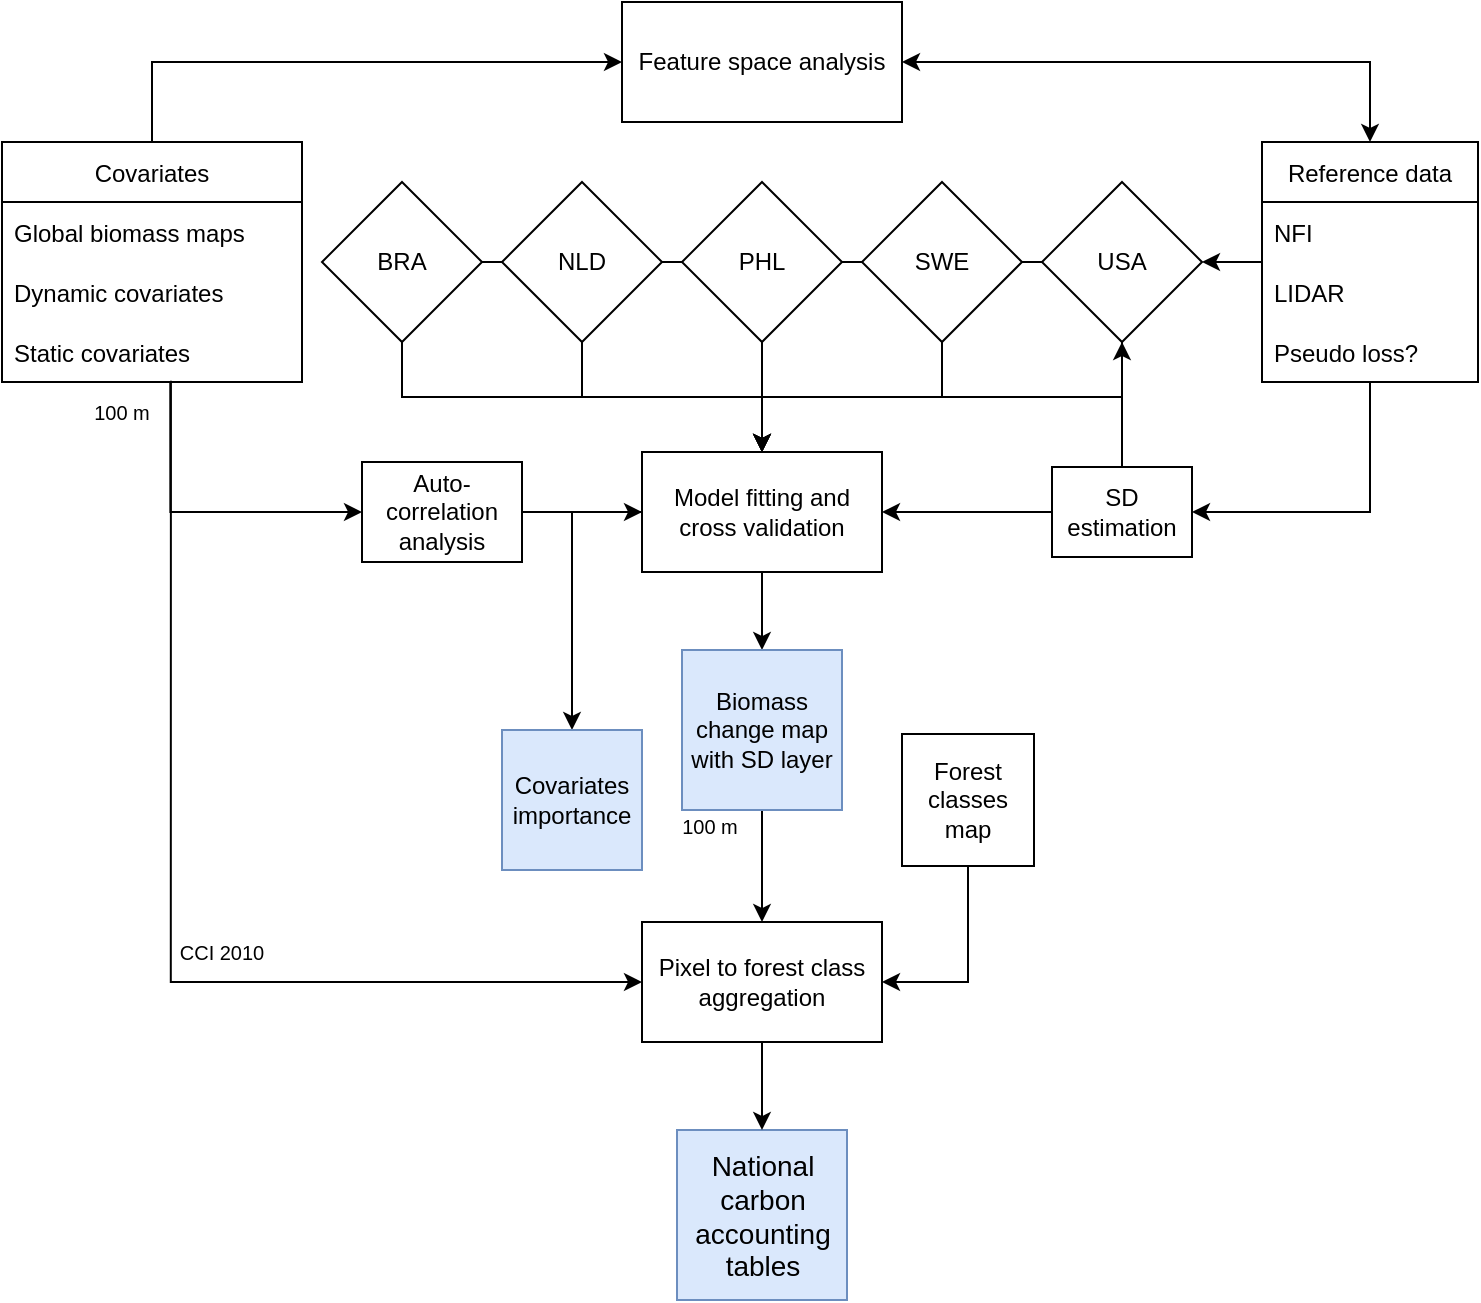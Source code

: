 <mxfile version="20.5.3" type="github">
  <diagram id="7FCCXjIass0c8LGfuhQM" name="Page-1">
    <mxGraphModel dx="1422" dy="792" grid="1" gridSize="10" guides="1" tooltips="1" connect="1" arrows="1" fold="1" page="1" pageScale="1" pageWidth="850" pageHeight="1100" math="0" shadow="0">
      <root>
        <mxCell id="0" />
        <mxCell id="1" parent="0" />
        <mxCell id="SapkT-yCN-9leXiu0YD5-1" style="edgeStyle=orthogonalEdgeStyle;rounded=0;orthogonalLoop=1;jettySize=auto;html=1;exitX=0.5;exitY=1;exitDx=0;exitDy=0;entryX=0.5;entryY=0;entryDx=0;entryDy=0;" parent="1" source="teEx1f5QK_VXIkJfzbQ1-2" target="teEx1f5QK_VXIkJfzbQ1-53" edge="1">
          <mxGeometry relative="1" as="geometry" />
        </mxCell>
        <mxCell id="SapkT-yCN-9leXiu0YD5-19" style="edgeStyle=orthogonalEdgeStyle;rounded=0;orthogonalLoop=1;jettySize=auto;html=1;exitX=0;exitY=0.5;exitDx=0;exitDy=0;entryX=0.5;entryY=0;entryDx=0;entryDy=0;fontColor=default;" parent="1" source="teEx1f5QK_VXIkJfzbQ1-2" target="SapkT-yCN-9leXiu0YD5-23" edge="1">
          <mxGeometry relative="1" as="geometry">
            <mxPoint x="305" y="607" as="targetPoint" />
          </mxGeometry>
        </mxCell>
        <mxCell id="teEx1f5QK_VXIkJfzbQ1-2" value="Model fitting and cross validation" style="rounded=0;whiteSpace=wrap;html=1;" parent="1" vertex="1">
          <mxGeometry x="340" y="455" width="120" height="60" as="geometry" />
        </mxCell>
        <mxCell id="CiL1iPkSdLGy49wB4nn3-9" style="edgeStyle=orthogonalEdgeStyle;rounded=0;orthogonalLoop=1;jettySize=auto;html=1;exitX=0;exitY=0.5;exitDx=0;exitDy=0;entryX=1;entryY=0.5;entryDx=0;entryDy=0;endArrow=classic;endFill=1;" edge="1" parent="1" source="teEx1f5QK_VXIkJfzbQ1-4" target="teEx1f5QK_VXIkJfzbQ1-2">
          <mxGeometry relative="1" as="geometry" />
        </mxCell>
        <mxCell id="CiL1iPkSdLGy49wB4nn3-11" style="edgeStyle=orthogonalEdgeStyle;rounded=0;orthogonalLoop=1;jettySize=auto;html=1;exitX=0.5;exitY=0;exitDx=0;exitDy=0;entryX=0.5;entryY=1;entryDx=0;entryDy=0;endArrow=classic;endFill=1;" edge="1" parent="1" source="teEx1f5QK_VXIkJfzbQ1-4" target="teEx1f5QK_VXIkJfzbQ1-26">
          <mxGeometry relative="1" as="geometry" />
        </mxCell>
        <mxCell id="teEx1f5QK_VXIkJfzbQ1-4" value="SD estimation" style="rounded=0;whiteSpace=wrap;html=1;" parent="1" vertex="1">
          <mxGeometry x="545" y="462.5" width="70" height="45" as="geometry" />
        </mxCell>
        <mxCell id="SapkT-yCN-9leXiu0YD5-10" style="edgeStyle=orthogonalEdgeStyle;rounded=0;orthogonalLoop=1;jettySize=auto;html=1;exitX=0.531;exitY=0.993;exitDx=0;exitDy=0;exitPerimeter=0;startArrow=none;" parent="1" source="SapkT-yCN-9leXiu0YD5-11" edge="1">
          <mxGeometry relative="1" as="geometry">
            <mxPoint x="230" y="485" as="targetPoint" />
          </mxGeometry>
        </mxCell>
        <mxCell id="udOXeqOPOwT8TV3Jfvcm-2" style="edgeStyle=orthogonalEdgeStyle;rounded=0;orthogonalLoop=1;jettySize=auto;html=1;exitX=0.5;exitY=0;exitDx=0;exitDy=0;entryX=0;entryY=0.5;entryDx=0;entryDy=0;" parent="1" source="teEx1f5QK_VXIkJfzbQ1-7" target="udOXeqOPOwT8TV3Jfvcm-1" edge="1">
          <mxGeometry relative="1" as="geometry" />
        </mxCell>
        <mxCell id="teEx1f5QK_VXIkJfzbQ1-7" value="Covariates" style="swimlane;fontStyle=0;childLayout=stackLayout;horizontal=1;startSize=30;horizontalStack=0;resizeParent=1;resizeParentMax=0;resizeLast=0;collapsible=1;marginBottom=0;" parent="1" vertex="1">
          <mxGeometry x="20" y="300" width="150" height="120" as="geometry">
            <mxRectangle x="350" y="250" width="100" height="30" as="alternateBounds" />
          </mxGeometry>
        </mxCell>
        <mxCell id="teEx1f5QK_VXIkJfzbQ1-8" value="Global biomass maps" style="text;strokeColor=none;fillColor=none;align=left;verticalAlign=middle;spacingLeft=4;spacingRight=4;overflow=hidden;points=[[0,0.5],[1,0.5]];portConstraint=eastwest;rotatable=0;" parent="teEx1f5QK_VXIkJfzbQ1-7" vertex="1">
          <mxGeometry y="30" width="150" height="30" as="geometry" />
        </mxCell>
        <mxCell id="teEx1f5QK_VXIkJfzbQ1-9" value="Dynamic covariates" style="text;strokeColor=none;fillColor=none;align=left;verticalAlign=middle;spacingLeft=4;spacingRight=4;overflow=hidden;points=[[0,0.5],[1,0.5]];portConstraint=eastwest;rotatable=0;" parent="teEx1f5QK_VXIkJfzbQ1-7" vertex="1">
          <mxGeometry y="60" width="150" height="30" as="geometry" />
        </mxCell>
        <mxCell id="teEx1f5QK_VXIkJfzbQ1-10" value="Static covariates" style="text;strokeColor=none;fillColor=none;align=left;verticalAlign=middle;spacingLeft=4;spacingRight=4;overflow=hidden;points=[[0,0.5],[1,0.5]];portConstraint=eastwest;rotatable=0;" parent="teEx1f5QK_VXIkJfzbQ1-7" vertex="1">
          <mxGeometry y="90" width="150" height="30" as="geometry" />
        </mxCell>
        <mxCell id="udOXeqOPOwT8TV3Jfvcm-3" style="edgeStyle=orthogonalEdgeStyle;rounded=0;orthogonalLoop=1;jettySize=auto;html=1;exitX=0.5;exitY=0;exitDx=0;exitDy=0;entryX=1;entryY=0.5;entryDx=0;entryDy=0;startArrow=classic;startFill=1;" parent="1" source="teEx1f5QK_VXIkJfzbQ1-11" target="udOXeqOPOwT8TV3Jfvcm-1" edge="1">
          <mxGeometry relative="1" as="geometry" />
        </mxCell>
        <mxCell id="CiL1iPkSdLGy49wB4nn3-10" style="edgeStyle=orthogonalEdgeStyle;rounded=0;orthogonalLoop=1;jettySize=auto;html=1;exitX=0.5;exitY=1;exitDx=0;exitDy=0;entryX=1;entryY=0.5;entryDx=0;entryDy=0;endArrow=classic;endFill=1;" edge="1" parent="1" source="teEx1f5QK_VXIkJfzbQ1-11" target="teEx1f5QK_VXIkJfzbQ1-4">
          <mxGeometry relative="1" as="geometry" />
        </mxCell>
        <mxCell id="CiL1iPkSdLGy49wB4nn3-14" style="edgeStyle=orthogonalEdgeStyle;rounded=0;orthogonalLoop=1;jettySize=auto;html=1;exitX=0;exitY=0.5;exitDx=0;exitDy=0;entryX=1;entryY=0.5;entryDx=0;entryDy=0;endArrow=classic;endFill=1;" edge="1" parent="1" source="teEx1f5QK_VXIkJfzbQ1-11" target="teEx1f5QK_VXIkJfzbQ1-26">
          <mxGeometry relative="1" as="geometry" />
        </mxCell>
        <mxCell id="teEx1f5QK_VXIkJfzbQ1-11" value="Reference data" style="swimlane;fontStyle=0;childLayout=stackLayout;horizontal=1;startSize=30;horizontalStack=0;resizeParent=1;resizeParentMax=0;resizeLast=0;collapsible=1;marginBottom=0;" parent="1" vertex="1">
          <mxGeometry x="650" y="300" width="108" height="120" as="geometry">
            <mxRectangle x="350" y="250" width="100" height="30" as="alternateBounds" />
          </mxGeometry>
        </mxCell>
        <mxCell id="teEx1f5QK_VXIkJfzbQ1-12" value="NFI" style="text;strokeColor=none;fillColor=none;align=left;verticalAlign=middle;spacingLeft=4;spacingRight=4;overflow=hidden;points=[[0,0.5],[1,0.5]];portConstraint=eastwest;rotatable=0;" parent="teEx1f5QK_VXIkJfzbQ1-11" vertex="1">
          <mxGeometry y="30" width="108" height="30" as="geometry" />
        </mxCell>
        <mxCell id="teEx1f5QK_VXIkJfzbQ1-13" value="LIDAR" style="text;strokeColor=none;fillColor=none;align=left;verticalAlign=middle;spacingLeft=4;spacingRight=4;overflow=hidden;points=[[0,0.5],[1,0.5]];portConstraint=eastwest;rotatable=0;" parent="teEx1f5QK_VXIkJfzbQ1-11" vertex="1">
          <mxGeometry y="60" width="108" height="30" as="geometry" />
        </mxCell>
        <mxCell id="teEx1f5QK_VXIkJfzbQ1-14" value="Pseudo loss?" style="text;strokeColor=none;fillColor=none;align=left;verticalAlign=middle;spacingLeft=4;spacingRight=4;overflow=hidden;points=[[0,0.5],[1,0.5]];portConstraint=eastwest;rotatable=0;" parent="teEx1f5QK_VXIkJfzbQ1-11" vertex="1">
          <mxGeometry y="90" width="108" height="30" as="geometry" />
        </mxCell>
        <mxCell id="asTnqt45lLxpINR-L1pG-8" style="edgeStyle=orthogonalEdgeStyle;rounded=0;orthogonalLoop=1;jettySize=auto;html=1;exitX=1;exitY=0.5;exitDx=0;exitDy=0;entryX=0;entryY=0.5;entryDx=0;entryDy=0;endArrow=none;endFill=0;" parent="1" source="teEx1f5QK_VXIkJfzbQ1-15" target="teEx1f5QK_VXIkJfzbQ1-24" edge="1">
          <mxGeometry relative="1" as="geometry" />
        </mxCell>
        <mxCell id="SapkT-yCN-9leXiu0YD5-8" style="edgeStyle=orthogonalEdgeStyle;rounded=0;orthogonalLoop=1;jettySize=auto;html=1;exitX=0.5;exitY=1;exitDx=0;exitDy=0;entryX=0.5;entryY=0;entryDx=0;entryDy=0;" parent="1" source="teEx1f5QK_VXIkJfzbQ1-15" target="teEx1f5QK_VXIkJfzbQ1-2" edge="1">
          <mxGeometry relative="1" as="geometry">
            <mxPoint x="390" y="460" as="targetPoint" />
          </mxGeometry>
        </mxCell>
        <mxCell id="teEx1f5QK_VXIkJfzbQ1-15" value="NLD" style="rhombus;whiteSpace=wrap;html=1;" parent="1" vertex="1">
          <mxGeometry x="270" y="320" width="80" height="80" as="geometry" />
        </mxCell>
        <mxCell id="asTnqt45lLxpINR-L1pG-9" style="edgeStyle=orthogonalEdgeStyle;rounded=0;orthogonalLoop=1;jettySize=auto;html=1;exitX=1;exitY=0.5;exitDx=0;exitDy=0;entryX=0;entryY=0.5;entryDx=0;entryDy=0;endArrow=none;endFill=0;" parent="1" source="teEx1f5QK_VXIkJfzbQ1-24" target="teEx1f5QK_VXIkJfzbQ1-25" edge="1">
          <mxGeometry relative="1" as="geometry" />
        </mxCell>
        <mxCell id="SapkT-yCN-9leXiu0YD5-5" style="edgeStyle=orthogonalEdgeStyle;rounded=0;orthogonalLoop=1;jettySize=auto;html=1;exitX=0.5;exitY=1;exitDx=0;exitDy=0;entryX=0.5;entryY=0;entryDx=0;entryDy=0;" parent="1" source="teEx1f5QK_VXIkJfzbQ1-24" target="teEx1f5QK_VXIkJfzbQ1-2" edge="1">
          <mxGeometry relative="1" as="geometry" />
        </mxCell>
        <mxCell id="teEx1f5QK_VXIkJfzbQ1-24" value="PHL" style="rhombus;whiteSpace=wrap;html=1;" parent="1" vertex="1">
          <mxGeometry x="360" y="320" width="80" height="80" as="geometry" />
        </mxCell>
        <mxCell id="asTnqt45lLxpINR-L1pG-10" style="edgeStyle=orthogonalEdgeStyle;rounded=0;orthogonalLoop=1;jettySize=auto;html=1;exitX=1;exitY=0.5;exitDx=0;exitDy=0;entryX=0;entryY=0.5;entryDx=0;entryDy=0;endArrow=none;endFill=0;" parent="1" source="teEx1f5QK_VXIkJfzbQ1-25" target="teEx1f5QK_VXIkJfzbQ1-26" edge="1">
          <mxGeometry relative="1" as="geometry" />
        </mxCell>
        <mxCell id="SapkT-yCN-9leXiu0YD5-6" style="edgeStyle=orthogonalEdgeStyle;rounded=0;orthogonalLoop=1;jettySize=auto;html=1;exitX=0.5;exitY=1;exitDx=0;exitDy=0;entryX=0.5;entryY=0;entryDx=0;entryDy=0;" parent="1" source="teEx1f5QK_VXIkJfzbQ1-25" target="teEx1f5QK_VXIkJfzbQ1-2" edge="1">
          <mxGeometry relative="1" as="geometry">
            <mxPoint x="400" y="440" as="targetPoint" />
          </mxGeometry>
        </mxCell>
        <mxCell id="teEx1f5QK_VXIkJfzbQ1-25" value="SWE" style="rhombus;whiteSpace=wrap;html=1;" parent="1" vertex="1">
          <mxGeometry x="450" y="320" width="80" height="80" as="geometry" />
        </mxCell>
        <mxCell id="SapkT-yCN-9leXiu0YD5-7" style="edgeStyle=orthogonalEdgeStyle;rounded=0;orthogonalLoop=1;jettySize=auto;html=1;exitX=0.5;exitY=1;exitDx=0;exitDy=0;entryX=0.5;entryY=0;entryDx=0;entryDy=0;" parent="1" source="teEx1f5QK_VXIkJfzbQ1-26" target="teEx1f5QK_VXIkJfzbQ1-2" edge="1">
          <mxGeometry relative="1" as="geometry">
            <mxPoint x="400" y="440" as="targetPoint" />
          </mxGeometry>
        </mxCell>
        <mxCell id="teEx1f5QK_VXIkJfzbQ1-26" value="USA" style="rhombus;whiteSpace=wrap;html=1;" parent="1" vertex="1">
          <mxGeometry x="540" y="320" width="80" height="80" as="geometry" />
        </mxCell>
        <mxCell id="HY1Ie6rke9uAVWFBcpWW-4" style="edgeStyle=orthogonalEdgeStyle;rounded=0;orthogonalLoop=1;jettySize=auto;html=1;exitX=0.5;exitY=1;exitDx=0;exitDy=0;entryX=1;entryY=0.5;entryDx=0;entryDy=0;" parent="1" source="teEx1f5QK_VXIkJfzbQ1-39" target="HY1Ie6rke9uAVWFBcpWW-2" edge="1">
          <mxGeometry relative="1" as="geometry" />
        </mxCell>
        <mxCell id="teEx1f5QK_VXIkJfzbQ1-39" value="&lt;span style=&quot;font-size: 12px;&quot;&gt;Forest classes map&lt;/span&gt;" style="whiteSpace=wrap;html=1;aspect=fixed;fontSize=10;" parent="1" vertex="1">
          <mxGeometry x="470" y="596" width="66" height="66" as="geometry" />
        </mxCell>
        <mxCell id="HY1Ie6rke9uAVWFBcpWW-11" style="edgeStyle=orthogonalEdgeStyle;rounded=0;orthogonalLoop=1;jettySize=auto;html=1;exitX=0.5;exitY=1;exitDx=0;exitDy=0;entryX=0.5;entryY=0;entryDx=0;entryDy=0;fontSize=10;" parent="1" source="teEx1f5QK_VXIkJfzbQ1-53" target="HY1Ie6rke9uAVWFBcpWW-2" edge="1">
          <mxGeometry relative="1" as="geometry" />
        </mxCell>
        <mxCell id="teEx1f5QK_VXIkJfzbQ1-53" value="&lt;span style=&quot;font-size: 12px;&quot;&gt;Biomass change map with SD layer&lt;/span&gt;" style="whiteSpace=wrap;html=1;aspect=fixed;fontSize=10;fillColor=#dae8fc;strokeColor=#6c8ebf;" parent="1" vertex="1">
          <mxGeometry x="360" y="554" width="80" height="80" as="geometry" />
        </mxCell>
        <mxCell id="asTnqt45lLxpINR-L1pG-4" value="&lt;font style=&quot;font-size: 14px;&quot;&gt;National carbon accounting tables&lt;/font&gt;" style="whiteSpace=wrap;html=1;aspect=fixed;fontSize=10;fillColor=#dae8fc;strokeColor=#6c8ebf;" parent="1" vertex="1">
          <mxGeometry x="357.5" y="794" width="85" height="85" as="geometry" />
        </mxCell>
        <mxCell id="SapkT-yCN-9leXiu0YD5-13" style="edgeStyle=orthogonalEdgeStyle;rounded=0;orthogonalLoop=1;jettySize=auto;html=1;exitX=1;exitY=0.5;exitDx=0;exitDy=0;entryX=0;entryY=0.5;entryDx=0;entryDy=0;" parent="1" source="SapkT-yCN-9leXiu0YD5-11" target="teEx1f5QK_VXIkJfzbQ1-2" edge="1">
          <mxGeometry relative="1" as="geometry" />
        </mxCell>
        <mxCell id="SapkT-yCN-9leXiu0YD5-11" value="Auto-correlation analysis" style="rounded=0;whiteSpace=wrap;html=1;" parent="1" vertex="1">
          <mxGeometry x="200" y="460" width="80" height="50" as="geometry" />
        </mxCell>
        <mxCell id="SapkT-yCN-9leXiu0YD5-12" value="" style="edgeStyle=orthogonalEdgeStyle;rounded=0;orthogonalLoop=1;jettySize=auto;html=1;exitX=0.563;exitY=0.979;exitDx=0;exitDy=0;exitPerimeter=0;endArrow=classic;entryX=0;entryY=0.5;entryDx=0;entryDy=0;endFill=1;" parent="1" source="teEx1f5QK_VXIkJfzbQ1-10" target="HY1Ie6rke9uAVWFBcpWW-2" edge="1">
          <mxGeometry relative="1" as="geometry">
            <mxPoint x="129.65" y="419.79" as="sourcePoint" />
            <mxPoint x="230" y="485" as="targetPoint" />
          </mxGeometry>
        </mxCell>
        <mxCell id="SapkT-yCN-9leXiu0YD5-23" value="&lt;span style=&quot;font-size: 12px;&quot;&gt;Covariates importance&lt;/span&gt;" style="whiteSpace=wrap;html=1;aspect=fixed;fontSize=10;fillColor=#dae8fc;strokeColor=#6c8ebf;" parent="1" vertex="1">
          <mxGeometry x="270" y="594" width="70" height="70" as="geometry" />
        </mxCell>
        <mxCell id="SapkT-yCN-9leXiu0YD5-27" value="" style="edgeStyle=orthogonalEdgeStyle;rounded=0;orthogonalLoop=1;jettySize=auto;html=1;exitX=0.561;exitY=1.014;exitDx=0;exitDy=0;exitPerimeter=0;endArrow=classic;entryX=0;entryY=0.5;entryDx=0;entryDy=0;endFill=1;" parent="1" source="teEx1f5QK_VXIkJfzbQ1-10" target="SapkT-yCN-9leXiu0YD5-11" edge="1">
          <mxGeometry relative="1" as="geometry">
            <mxPoint x="139.65" y="429.79" as="sourcePoint" />
            <mxPoint x="375" y="715" as="targetPoint" />
          </mxGeometry>
        </mxCell>
        <mxCell id="HY1Ie6rke9uAVWFBcpWW-5" style="edgeStyle=orthogonalEdgeStyle;rounded=0;orthogonalLoop=1;jettySize=auto;html=1;exitX=0.5;exitY=1;exitDx=0;exitDy=0;entryX=0.5;entryY=0;entryDx=0;entryDy=0;" parent="1" source="HY1Ie6rke9uAVWFBcpWW-2" target="asTnqt45lLxpINR-L1pG-4" edge="1">
          <mxGeometry relative="1" as="geometry" />
        </mxCell>
        <mxCell id="HY1Ie6rke9uAVWFBcpWW-2" value="Pixel to forest class aggregation" style="rounded=0;whiteSpace=wrap;html=1;" parent="1" vertex="1">
          <mxGeometry x="340" y="690" width="120" height="60" as="geometry" />
        </mxCell>
        <mxCell id="HY1Ie6rke9uAVWFBcpWW-6" value="&lt;font style=&quot;font-size: 10px;&quot;&gt;100 m&lt;/font&gt;" style="text;html=1;strokeColor=none;fillColor=none;align=center;verticalAlign=middle;whiteSpace=wrap;rounded=0;" parent="1" vertex="1">
          <mxGeometry x="50" y="420" width="60" height="30" as="geometry" />
        </mxCell>
        <mxCell id="HY1Ie6rke9uAVWFBcpWW-7" value="&lt;font style=&quot;font-size: 10px;&quot;&gt;100 m&lt;/font&gt;" style="text;html=1;strokeColor=none;fillColor=none;align=center;verticalAlign=middle;whiteSpace=wrap;rounded=0;" parent="1" vertex="1">
          <mxGeometry x="344" y="627" width="60" height="30" as="geometry" />
        </mxCell>
        <mxCell id="udOXeqOPOwT8TV3Jfvcm-1" value="Feature space analysis" style="rounded=0;whiteSpace=wrap;html=1;" parent="1" vertex="1">
          <mxGeometry x="330" y="230" width="140" height="60" as="geometry" />
        </mxCell>
        <mxCell id="CiL1iPkSdLGy49wB4nn3-7" style="edgeStyle=orthogonalEdgeStyle;rounded=0;orthogonalLoop=1;jettySize=auto;html=1;exitX=1;exitY=0.5;exitDx=0;exitDy=0;entryX=0;entryY=0.5;entryDx=0;entryDy=0;endArrow=none;endFill=0;" edge="1" parent="1" source="CiL1iPkSdLGy49wB4nn3-6" target="teEx1f5QK_VXIkJfzbQ1-15">
          <mxGeometry relative="1" as="geometry" />
        </mxCell>
        <mxCell id="CiL1iPkSdLGy49wB4nn3-12" style="edgeStyle=orthogonalEdgeStyle;rounded=0;orthogonalLoop=1;jettySize=auto;html=1;exitX=0.5;exitY=1;exitDx=0;exitDy=0;entryX=0.5;entryY=0;entryDx=0;entryDy=0;endArrow=classic;endFill=1;" edge="1" parent="1" source="CiL1iPkSdLGy49wB4nn3-6" target="teEx1f5QK_VXIkJfzbQ1-2">
          <mxGeometry relative="1" as="geometry" />
        </mxCell>
        <mxCell id="CiL1iPkSdLGy49wB4nn3-6" value="BRA" style="rhombus;whiteSpace=wrap;html=1;" vertex="1" parent="1">
          <mxGeometry x="180" y="320" width="80" height="80" as="geometry" />
        </mxCell>
        <mxCell id="CiL1iPkSdLGy49wB4nn3-13" value="&lt;font style=&quot;font-size: 10px;&quot;&gt;CCI 2010&lt;/font&gt;" style="text;html=1;strokeColor=none;fillColor=none;align=center;verticalAlign=middle;whiteSpace=wrap;rounded=0;" vertex="1" parent="1">
          <mxGeometry x="100" y="690" width="60" height="30" as="geometry" />
        </mxCell>
      </root>
    </mxGraphModel>
  </diagram>
</mxfile>
